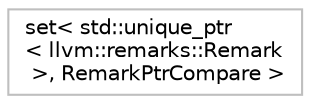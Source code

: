 digraph "Graphical Class Hierarchy"
{
 // LATEX_PDF_SIZE
  bgcolor="transparent";
  edge [fontname="Helvetica",fontsize="10",labelfontname="Helvetica",labelfontsize="10"];
  node [fontname="Helvetica",fontsize="10",shape=record];
  rankdir="LR";
  Node0 [label="set\< std::unique_ptr\l\< llvm::remarks::Remark\l \>, RemarkPtrCompare \>",height=0.2,width=0.4,color="grey75",tooltip=" "];
}

